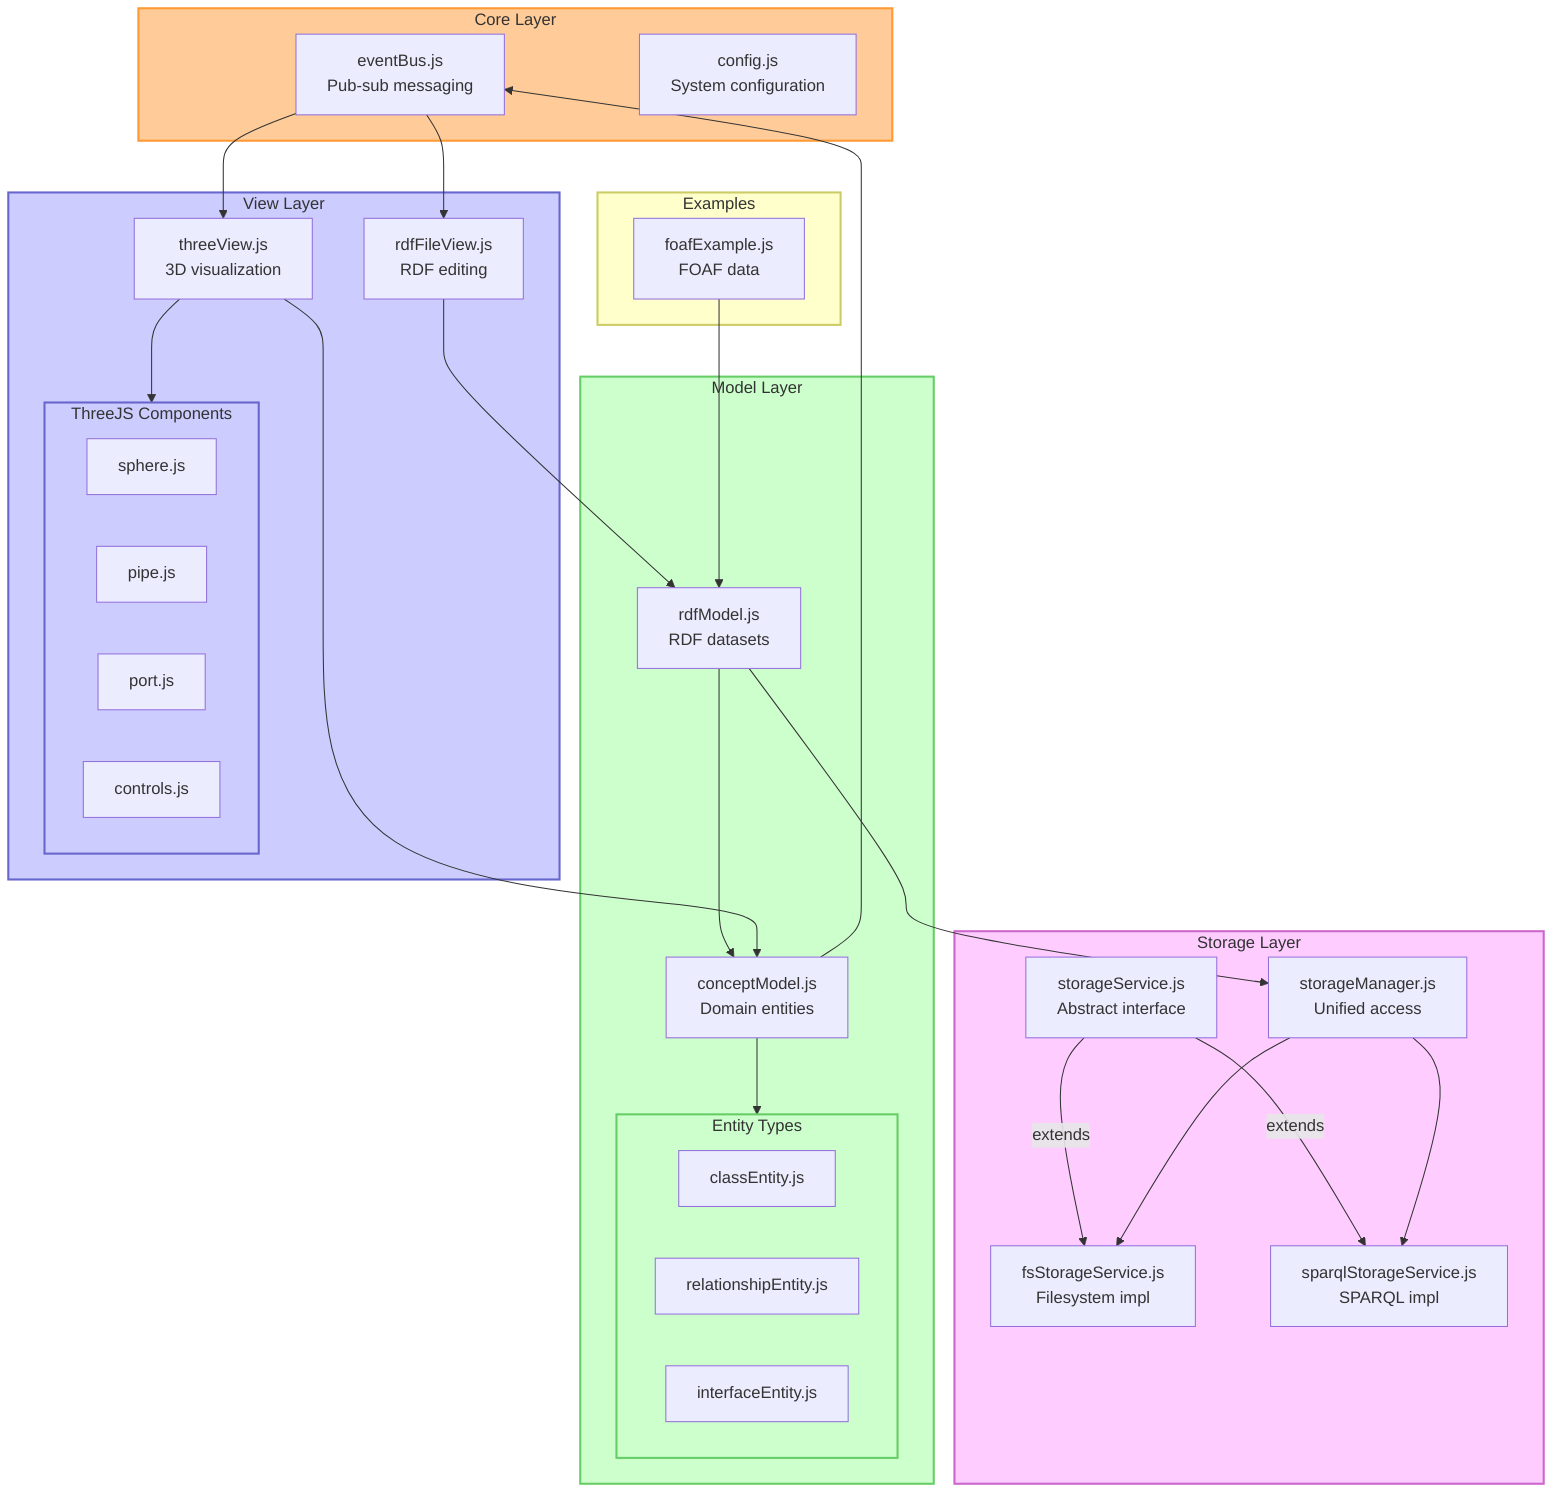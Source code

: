 flowchart TB
    subgraph core["Core Layer"]
        eventBus["eventBus.js\nPub-sub messaging"]
        config["config.js\nSystem configuration"]
    end
    
    subgraph model["Model Layer"]
        rdfModel["rdfModel.js\nRDF datasets"]
        conceptModel["conceptModel.js\nDomain entities"]
        
        subgraph entities["Entity Types"]
            classEntity["classEntity.js"]
            relationshipEntity["relationshipEntity.js"]
            interfaceEntity["interfaceEntity.js"]
        end
        
        rdfModel --> conceptModel
        conceptModel --> entities
    end
    
    subgraph view["View Layer"]
        threeView["threeView.js\n3D visualization"]
        rdfView["rdfFileView.js\nRDF editing"]
        
        subgraph components["ThreeJS Components"]
            sphere["sphere.js"]
            pipe["pipe.js"]
            port["port.js"]
            controls["controls.js"]
        end
        
        threeView --> components
    end
    
    subgraph storage["Storage Layer"]
        storageService["storageService.js\nAbstract interface"]
        fsStorage["fsStorageService.js\nFilesystem impl"]
        sparqlStorage["sparqlStorageService.js\nSPARQL impl"]
        storageManager["storageManager.js\nUnified access"]
        
        storageService --> |extends| fsStorage
        storageService --> |extends| sparqlStorage
        storageManager --> fsStorage
        storageManager --> sparqlStorage
    end
    
    subgraph examples["Examples"]
        foaf["foafExample.js\nFOAF data"]
    end
    
    threeView --> conceptModel
    rdfView --> rdfModel
    conceptModel --> eventBus
    rdfModel --> storageManager
    foaf --> rdfModel
    eventBus --> threeView
    eventBus --> rdfView
    
    classDef core fill:#ffcc99,stroke:#ff9933,stroke-width:2px;
    classDef model fill:#ccffcc,stroke:#66cc66,stroke-width:2px;
    classDef view fill:#ccccff,stroke:#6666cc,stroke-width:2px;
    classDef storage fill:#ffccff,stroke:#cc66cc,stroke-width:2px;
    classDef examples fill:#ffffcc,stroke:#cccc66,stroke-width:2px;
    
    class core core;
    class model,entities model;
    class view,components view;
    class storage storage;
    class examples examples;